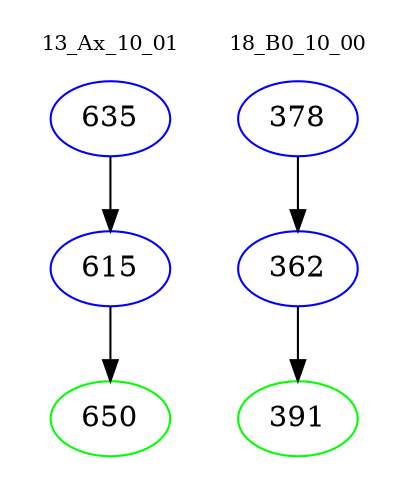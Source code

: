 digraph{
subgraph cluster_0 {
color = white
label = "13_Ax_10_01";
fontsize=10;
T0_635 [label="635", color="blue"]
T0_635 -> T0_615 [color="black"]
T0_615 [label="615", color="blue"]
T0_615 -> T0_650 [color="black"]
T0_650 [label="650", color="green"]
}
subgraph cluster_1 {
color = white
label = "18_B0_10_00";
fontsize=10;
T1_378 [label="378", color="blue"]
T1_378 -> T1_362 [color="black"]
T1_362 [label="362", color="blue"]
T1_362 -> T1_391 [color="black"]
T1_391 [label="391", color="green"]
}
}
